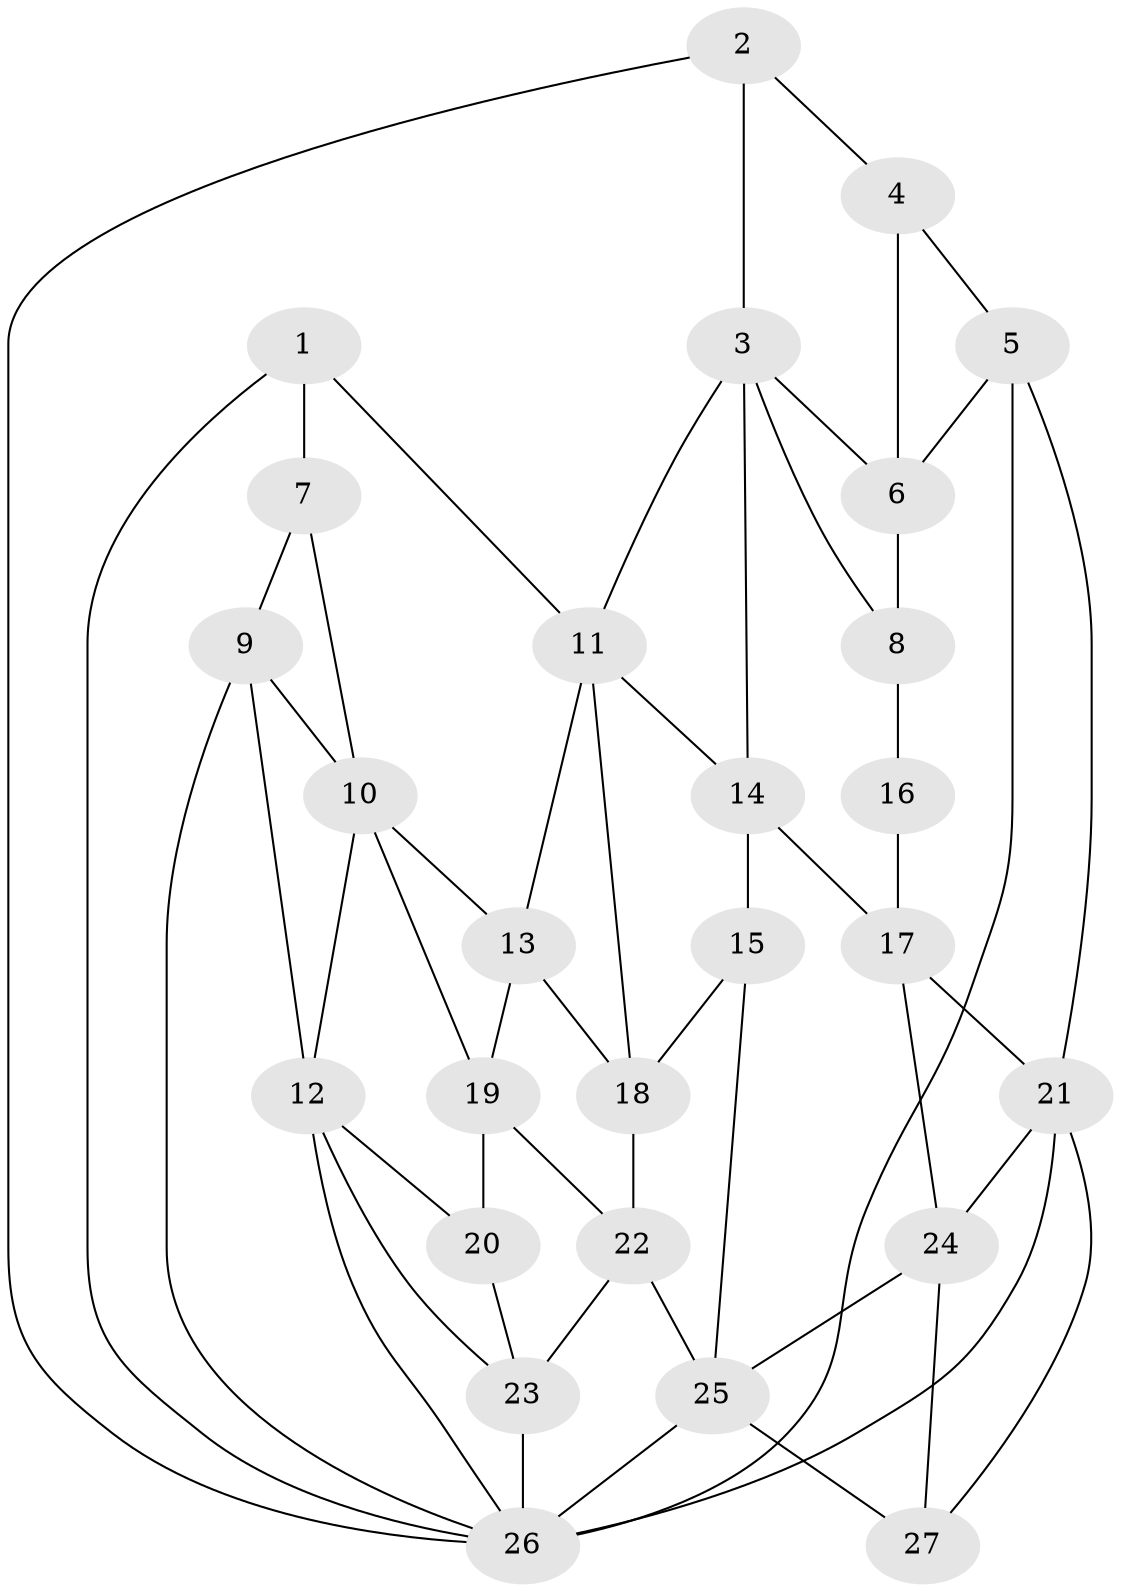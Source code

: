 // original degree distribution, {4: 0.20689655172413793, 5: 0.5977011494252874, 6: 0.1724137931034483, 3: 0.022988505747126436}
// Generated by graph-tools (version 1.1) at 2025/38/03/04/25 23:38:25]
// undirected, 27 vertices, 54 edges
graph export_dot {
  node [color=gray90,style=filled];
  1;
  2;
  3;
  4;
  5;
  6;
  7;
  8;
  9;
  10;
  11;
  12;
  13;
  14;
  15;
  16;
  17;
  18;
  19;
  20;
  21;
  22;
  23;
  24;
  25;
  26;
  27;
  1 -- 7 [weight=1.0];
  1 -- 11 [weight=1.0];
  1 -- 26 [weight=1.0];
  2 -- 3 [weight=1.0];
  2 -- 4 [weight=1.0];
  2 -- 26 [weight=1.0];
  3 -- 6 [weight=1.0];
  3 -- 8 [weight=1.0];
  3 -- 11 [weight=1.0];
  3 -- 14 [weight=1.0];
  4 -- 5 [weight=1.0];
  4 -- 6 [weight=2.0];
  5 -- 6 [weight=1.0];
  5 -- 21 [weight=1.0];
  5 -- 26 [weight=1.0];
  6 -- 8 [weight=2.0];
  7 -- 9 [weight=2.0];
  7 -- 10 [weight=2.0];
  8 -- 16 [weight=2.0];
  9 -- 10 [weight=1.0];
  9 -- 12 [weight=2.0];
  9 -- 26 [weight=1.0];
  10 -- 12 [weight=1.0];
  10 -- 13 [weight=1.0];
  10 -- 19 [weight=1.0];
  11 -- 13 [weight=1.0];
  11 -- 14 [weight=1.0];
  11 -- 18 [weight=1.0];
  12 -- 20 [weight=1.0];
  12 -- 23 [weight=1.0];
  12 -- 26 [weight=1.0];
  13 -- 18 [weight=1.0];
  13 -- 19 [weight=1.0];
  14 -- 15 [weight=1.0];
  14 -- 17 [weight=2.0];
  15 -- 18 [weight=1.0];
  15 -- 25 [weight=1.0];
  16 -- 17 [weight=2.0];
  17 -- 21 [weight=1.0];
  17 -- 24 [weight=1.0];
  18 -- 22 [weight=1.0];
  19 -- 20 [weight=2.0];
  19 -- 22 [weight=1.0];
  20 -- 23 [weight=1.0];
  21 -- 24 [weight=1.0];
  21 -- 26 [weight=2.0];
  21 -- 27 [weight=1.0];
  22 -- 23 [weight=2.0];
  22 -- 25 [weight=1.0];
  23 -- 26 [weight=2.0];
  24 -- 25 [weight=1.0];
  24 -- 27 [weight=1.0];
  25 -- 26 [weight=1.0];
  25 -- 27 [weight=2.0];
}
